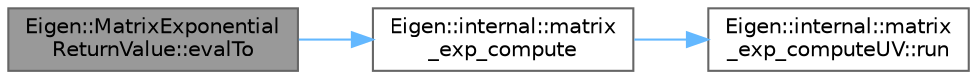 digraph "Eigen::MatrixExponentialReturnValue::evalTo"
{
 // LATEX_PDF_SIZE
  bgcolor="transparent";
  edge [fontname=Helvetica,fontsize=10,labelfontname=Helvetica,labelfontsize=10];
  node [fontname=Helvetica,fontsize=10,shape=box,height=0.2,width=0.4];
  rankdir="LR";
  Node1 [id="Node000001",label="Eigen::MatrixExponential\lReturnValue::evalTo",height=0.2,width=0.4,color="gray40", fillcolor="grey60", style="filled", fontcolor="black",tooltip="Compute the matrix exponential."];
  Node1 -> Node2 [id="edge1_Node000001_Node000002",color="steelblue1",style="solid",tooltip=" "];
  Node2 [id="Node000002",label="Eigen::internal::matrix\l_exp_compute",height=0.2,width=0.4,color="grey40", fillcolor="white", style="filled",URL="$namespace_eigen_1_1internal.html#a31f2d6a505f108b760c422f937f49924",tooltip=" "];
  Node2 -> Node3 [id="edge2_Node000002_Node000003",color="steelblue1",style="solid",tooltip=" "];
  Node3 [id="Node000003",label="Eigen::internal::matrix\l_exp_computeUV::run",height=0.2,width=0.4,color="grey40", fillcolor="white", style="filled",URL="$struct_eigen_1_1internal_1_1matrix__exp__compute_u_v.html#a7847531ae0fccc8ec7648f95846c8adb",tooltip="Compute Padé approximant to the exponential."];
}
